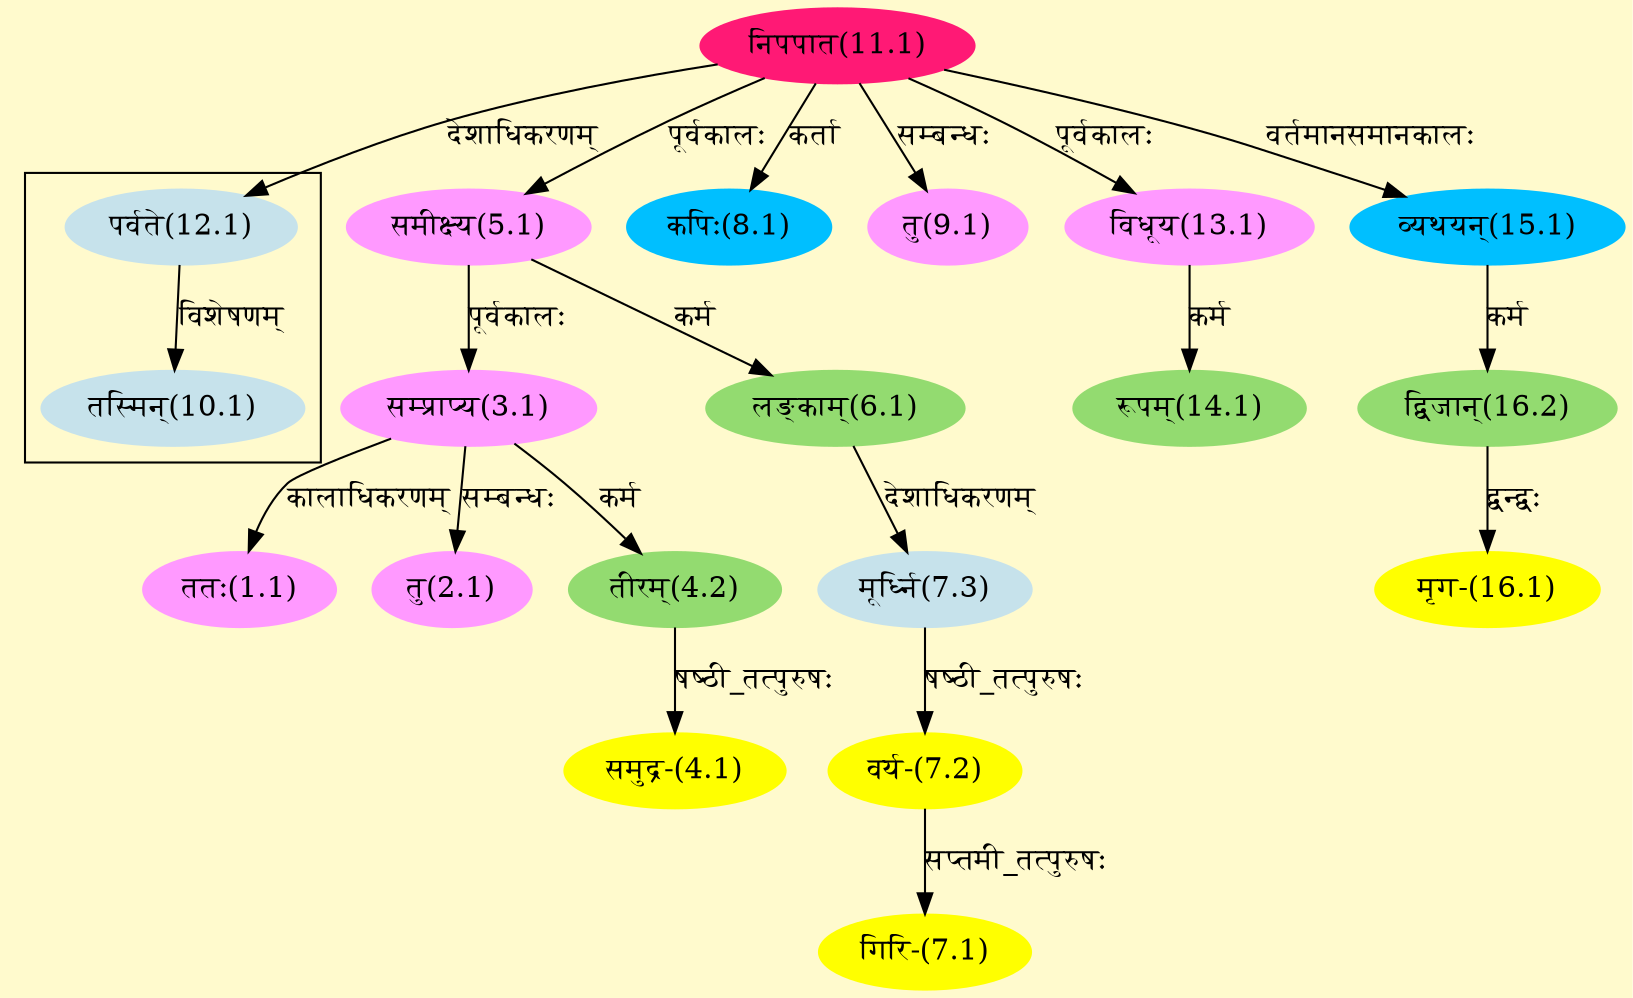 digraph G{
rankdir=BT;
 compound=true;
 bgcolor="lemonchiffon1";

subgraph cluster_1{
Node10_1 [style=filled, color="#C6E2EB" label = "तस्मिन्(10.1)"]
Node12_1 [style=filled, color="#C6E2EB" label = "पर्वते(12.1)"]

}
Node1_1 [style=filled, color="#FF99FF" label = "ततः(1.1)"]
Node3_1 [style=filled, color="#FF99FF" label = "सम्प्राप्य(3.1)"]
Node2_1 [style=filled, color="#FF99FF" label = "तु(2.1)"]
Node5_1 [style=filled, color="#FF99FF" label = "समीक्ष्य(5.1)"]
Node4_1 [style=filled, color="#FFFF00" label = "समुद्र-(4.1)"]
Node4_2 [style=filled, color="#93DB70" label = "तीरम्(4.2)"]
Node11_1 [style=filled, color="#FF1975" label = "निपपात(11.1)"]
Node6_1 [style=filled, color="#93DB70" label = "लङ्काम्(6.1)"]
Node7_1 [style=filled, color="#FFFF00" label = "गिरि-(7.1)"]
Node7_2 [style=filled, color="#FFFF00" label = "वर्य-(7.2)"]
Node7_3 [style=filled, color="#C6E2EB" label = "मूर्ध्नि(7.3)"]
Node8_1 [style=filled, color="#00BFFF" label = "कपिः(8.1)"]
Node9_1 [style=filled, color="#FF99FF" label = "तु(9.1)"]
Node [style=filled, color="" label = "()"]
Node12_1 [style=filled, color="#C6E2EB" label = "पर्वते(12.1)"]
Node13_1 [style=filled, color="#FF99FF" label = "विधूय(13.1)"]
Node14_1 [style=filled, color="#93DB70" label = "रूपम्(14.1)"]
Node15_1 [style=filled, color="#00BFFF" label = "व्यथयन्(15.1)"]
Node16_1 [style=filled, color="#FFFF00" label = "मृग-(16.1)"]
Node16_2 [style=filled, color="#93DB70" label = "द्विजान्(16.2)"]
/* Start of Relations section */

Node1_1 -> Node3_1 [  label="कालाधिकरणम्"  dir="back" ]
Node2_1 -> Node3_1 [  label="सम्बन्धः"  dir="back" ]
Node3_1 -> Node5_1 [  label="पूर्वकालः"  dir="back" ]
Node4_1 -> Node4_2 [  label="षष्ठी_तत्पुरुषः"  dir="back" ]
Node4_2 -> Node3_1 [  label="कर्म"  dir="back" ]
Node5_1 -> Node11_1 [  label="पूर्वकालः"  dir="back" ]
Node6_1 -> Node5_1 [  label="कर्म"  dir="back" ]
Node7_1 -> Node7_2 [  label="सप्तमी_तत्पुरुषः"  dir="back" ]
Node7_2 -> Node7_3 [  label="षष्ठी_तत्पुरुषः"  dir="back" ]
Node7_3 -> Node6_1 [  label="देशाधिकरणम्"  dir="back" ]
Node8_1 -> Node11_1 [  label="कर्ता"  dir="back" ]
Node9_1 -> Node11_1 [  label="सम्बन्धः"  dir="back" ]
Node10_1 -> Node12_1 [  label="विशेषणम्"  dir="back" ]
Node12_1 -> Node11_1 [  label="देशाधिकरणम्"  dir="back" ]
Node13_1 -> Node11_1 [  label="पूर्वकालः"  dir="back" ]
Node14_1 -> Node13_1 [  label="कर्म"  dir="back" ]
Node15_1 -> Node11_1 [  label="वर्तमानसमानकालः"  dir="back" ]
Node16_1 -> Node16_2 [  label="द्वन्द्वः"  dir="back" ]
Node16_2 -> Node15_1 [  label="कर्म"  dir="back" ]
}
